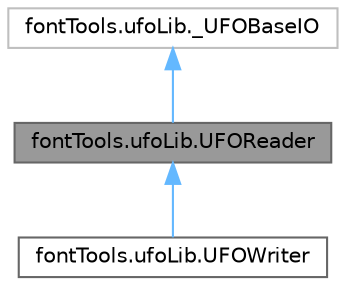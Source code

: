 digraph "fontTools.ufoLib.UFOReader"
{
 // LATEX_PDF_SIZE
  bgcolor="transparent";
  edge [fontname=Helvetica,fontsize=10,labelfontname=Helvetica,labelfontsize=10];
  node [fontname=Helvetica,fontsize=10,shape=box,height=0.2,width=0.4];
  Node1 [id="Node000001",label="fontTools.ufoLib.UFOReader",height=0.2,width=0.4,color="gray40", fillcolor="grey60", style="filled", fontcolor="black",tooltip=" "];
  Node2 -> Node1 [id="edge1_Node000001_Node000002",dir="back",color="steelblue1",style="solid",tooltip=" "];
  Node2 [id="Node000002",label="fontTools.ufoLib._UFOBaseIO",height=0.2,width=0.4,color="grey75", fillcolor="white", style="filled",URL="$d3/d62/classfontTools_1_1ufoLib_1_1__UFOBaseIO.html",tooltip=" "];
  Node1 -> Node3 [id="edge2_Node000001_Node000003",dir="back",color="steelblue1",style="solid",tooltip=" "];
  Node3 [id="Node000003",label="fontTools.ufoLib.UFOWriter",height=0.2,width=0.4,color="gray40", fillcolor="white", style="filled",URL="$d9/d11/classfontTools_1_1ufoLib_1_1UFOWriter.html",tooltip=" "];
}
